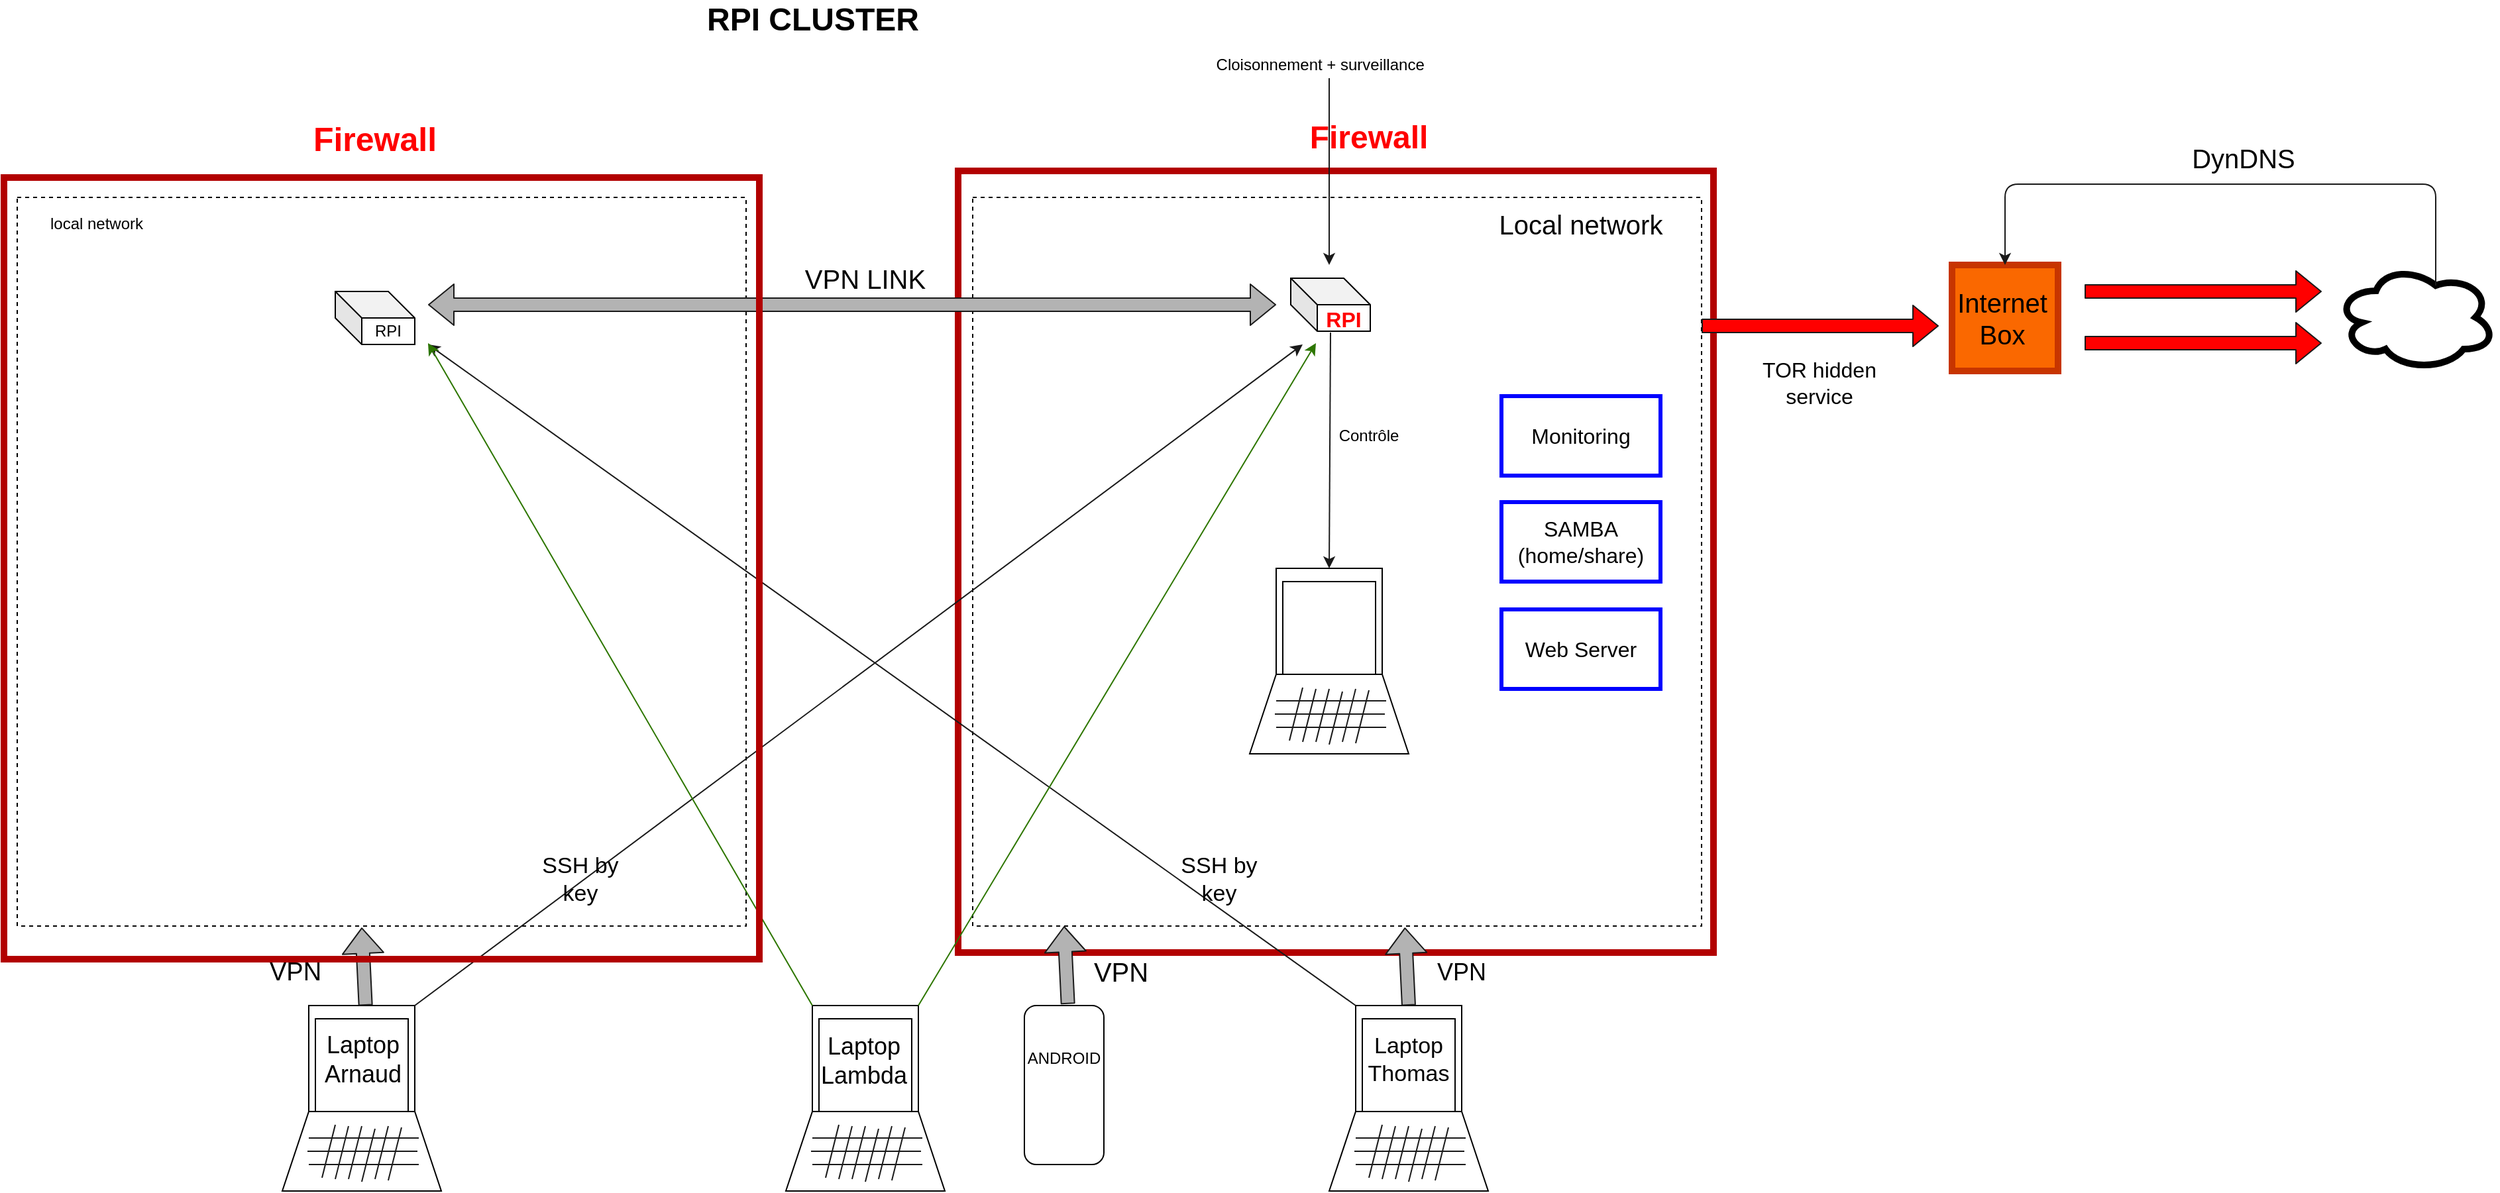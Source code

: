 <mxfile version="14.6.6" type="github">
  <diagram id="R2lEEEUBdFMjLlhIrx00" name="Page-1">
    <mxGraphModel dx="2646" dy="1894" grid="1" gridSize="10" guides="1" tooltips="1" connect="1" arrows="1" fold="1" page="0" pageScale="1" pageWidth="850" pageHeight="1100" math="0" shadow="0" extFonts="Permanent Marker^https://fonts.googleapis.com/css?family=Permanent+Marker">
      <root>
        <mxCell id="0" />
        <mxCell id="1" parent="0" />
        <mxCell id="zEZFEKx2c9UliyfxBBdU-86" value="" style="rounded=0;whiteSpace=wrap;html=1;strokeColor=#B20000;fontColor=#ffffff;fillColor=none;strokeWidth=5;" parent="1" vertex="1">
          <mxGeometry x="550" y="30" width="570" height="590" as="geometry" />
        </mxCell>
        <mxCell id="grZ1fo2WF4K5mLDcHJ-8-249" value="" style="whiteSpace=wrap;html=1;aspect=fixed;dashed=1;shadow=0;fillColor=none;movable=1;" parent="1" vertex="1">
          <mxGeometry x="561" y="50" width="550" height="550" as="geometry" />
        </mxCell>
        <mxCell id="grZ1fo2WF4K5mLDcHJ-8-5" value="&lt;div&gt;RPI CLUSTER&lt;/div&gt;&lt;div&gt;&lt;br&gt;&lt;/div&gt;" style="text;strokeColor=none;fillColor=none;html=1;fontSize=24;fontStyle=1;verticalAlign=middle;align=center;" parent="1" vertex="1">
          <mxGeometry x="390" y="-90" width="100" height="40" as="geometry" />
        </mxCell>
        <mxCell id="grZ1fo2WF4K5mLDcHJ-8-244" value="" style="group" parent="1" vertex="1" connectable="0">
          <mxGeometry x="80" y="121" width="60" height="40" as="geometry" />
        </mxCell>
        <mxCell id="grZ1fo2WF4K5mLDcHJ-8-6" value="" style="shape=cube;whiteSpace=wrap;html=1;boundedLbl=1;backgroundOutline=1;darkOpacity=0.05;darkOpacity2=0.1;" parent="grZ1fo2WF4K5mLDcHJ-8-244" vertex="1">
          <mxGeometry width="60" height="40" as="geometry" />
        </mxCell>
        <mxCell id="grZ1fo2WF4K5mLDcHJ-8-240" value="&lt;div&gt;RPI&lt;/div&gt;" style="text;html=1;strokeColor=none;fillColor=none;align=center;verticalAlign=middle;whiteSpace=wrap;rounded=0;" parent="grZ1fo2WF4K5mLDcHJ-8-244" vertex="1">
          <mxGeometry x="20" y="20" width="40" height="20" as="geometry" />
        </mxCell>
        <mxCell id="grZ1fo2WF4K5mLDcHJ-8-245" value="" style="group" parent="1" vertex="1" connectable="0">
          <mxGeometry x="801" y="111" width="70" height="60.5" as="geometry" />
        </mxCell>
        <mxCell id="grZ1fo2WF4K5mLDcHJ-8-7" value="" style="shape=cube;whiteSpace=wrap;html=1;boundedLbl=1;backgroundOutline=1;darkOpacity=0.05;darkOpacity2=0.1;" parent="grZ1fo2WF4K5mLDcHJ-8-245" vertex="1">
          <mxGeometry width="60" height="40" as="geometry" />
        </mxCell>
        <mxCell id="grZ1fo2WF4K5mLDcHJ-8-242" value="&lt;div style=&quot;font-size: 16px&quot;&gt;&lt;font color=&quot;#FF0000&quot;&gt;&lt;b&gt;&lt;font style=&quot;font-size: 16px&quot;&gt;RPI&lt;/font&gt;&lt;/b&gt;&lt;/font&gt;&lt;/div&gt;" style="text;html=1;strokeColor=none;fillColor=none;align=center;verticalAlign=middle;whiteSpace=wrap;rounded=0;" parent="grZ1fo2WF4K5mLDcHJ-8-245" vertex="1">
          <mxGeometry x="20" y="21" width="40" height="20" as="geometry" />
        </mxCell>
        <mxCell id="grZ1fo2WF4K5mLDcHJ-8-252" value="" style="whiteSpace=wrap;html=1;aspect=fixed;dashed=1;shadow=0;fillColor=none;" parent="1" vertex="1">
          <mxGeometry x="-160" y="50" width="550" height="550" as="geometry" />
        </mxCell>
        <mxCell id="zEZFEKx2c9UliyfxBBdU-2" value="" style="shape=flexArrow;endArrow=classic;startArrow=classic;html=1;strokeColor=#1A1A1A;fillColor=#B3B3B3;" parent="1" edge="1">
          <mxGeometry width="50" height="50" relative="1" as="geometry">
            <mxPoint x="150" y="131" as="sourcePoint" />
            <mxPoint x="790" y="131" as="targetPoint" />
          </mxGeometry>
        </mxCell>
        <mxCell id="zEZFEKx2c9UliyfxBBdU-3" value="&lt;font style=&quot;font-size: 20px&quot;&gt;VPN LINK&lt;br&gt;&lt;/font&gt;" style="text;html=1;strokeColor=none;fillColor=none;align=center;verticalAlign=middle;whiteSpace=wrap;rounded=0;" parent="1" vertex="1">
          <mxGeometry x="420" y="101" width="120" height="20" as="geometry" />
        </mxCell>
        <mxCell id="zEZFEKx2c9UliyfxBBdU-4" style="edgeStyle=orthogonalEdgeStyle;rounded=0;orthogonalLoop=1;jettySize=auto;html=1;exitX=0.5;exitY=1;exitDx=0;exitDy=0;strokeColor=#1A1A1A;fillColor=#B3B3B3;" parent="1" source="grZ1fo2WF4K5mLDcHJ-8-252" target="grZ1fo2WF4K5mLDcHJ-8-252" edge="1">
          <mxGeometry relative="1" as="geometry" />
        </mxCell>
        <mxCell id="zEZFEKx2c9UliyfxBBdU-19" value="" style="group" parent="1" vertex="1" connectable="0">
          <mxGeometry x="40" y="660" width="120" height="140" as="geometry" />
        </mxCell>
        <mxCell id="zEZFEKx2c9UliyfxBBdU-6" value="" style="whiteSpace=wrap;html=1;aspect=fixed;" parent="zEZFEKx2c9UliyfxBBdU-19" vertex="1">
          <mxGeometry x="20" width="80" height="80" as="geometry" />
        </mxCell>
        <mxCell id="zEZFEKx2c9UliyfxBBdU-7" value="" style="shape=trapezoid;perimeter=trapezoidPerimeter;whiteSpace=wrap;html=1;fixedSize=1;" parent="zEZFEKx2c9UliyfxBBdU-19" vertex="1">
          <mxGeometry y="80" width="120" height="60" as="geometry" />
        </mxCell>
        <mxCell id="zEZFEKx2c9UliyfxBBdU-8" value="" style="whiteSpace=wrap;html=1;aspect=fixed;" parent="zEZFEKx2c9UliyfxBBdU-19" vertex="1">
          <mxGeometry x="25" y="10" width="70" height="70" as="geometry" />
        </mxCell>
        <mxCell id="zEZFEKx2c9UliyfxBBdU-10" value="" style="endArrow=none;html=1;strokeColor=#1A1A1A;fillColor=#B3B3B3;" parent="zEZFEKx2c9UliyfxBBdU-19" edge="1">
          <mxGeometry width="50" height="50" relative="1" as="geometry">
            <mxPoint x="20" y="100" as="sourcePoint" />
            <mxPoint x="103" y="100" as="targetPoint" />
          </mxGeometry>
        </mxCell>
        <mxCell id="zEZFEKx2c9UliyfxBBdU-11" value="" style="endArrow=none;html=1;strokeColor=#1A1A1A;fillColor=#B3B3B3;" parent="zEZFEKx2c9UliyfxBBdU-19" edge="1">
          <mxGeometry width="50" height="50" relative="1" as="geometry">
            <mxPoint x="19" y="110" as="sourcePoint" />
            <mxPoint x="102" y="110" as="targetPoint" />
          </mxGeometry>
        </mxCell>
        <mxCell id="zEZFEKx2c9UliyfxBBdU-12" value="" style="endArrow=none;html=1;strokeColor=#1A1A1A;fillColor=#B3B3B3;" parent="zEZFEKx2c9UliyfxBBdU-19" edge="1">
          <mxGeometry width="50" height="50" relative="1" as="geometry">
            <mxPoint x="20" y="120" as="sourcePoint" />
            <mxPoint x="103" y="120" as="targetPoint" />
          </mxGeometry>
        </mxCell>
        <mxCell id="zEZFEKx2c9UliyfxBBdU-13" value="" style="endArrow=none;html=1;strokeColor=#1A1A1A;fillColor=#B3B3B3;" parent="zEZFEKx2c9UliyfxBBdU-19" edge="1">
          <mxGeometry width="50" height="50" relative="1" as="geometry">
            <mxPoint x="30" y="130" as="sourcePoint" />
            <mxPoint x="40" y="90" as="targetPoint" />
          </mxGeometry>
        </mxCell>
        <mxCell id="zEZFEKx2c9UliyfxBBdU-14" value="" style="endArrow=none;html=1;strokeColor=#1A1A1A;fillColor=#B3B3B3;" parent="zEZFEKx2c9UliyfxBBdU-19" edge="1">
          <mxGeometry width="50" height="50" relative="1" as="geometry">
            <mxPoint x="40" y="131" as="sourcePoint" />
            <mxPoint x="50" y="91" as="targetPoint" />
          </mxGeometry>
        </mxCell>
        <mxCell id="zEZFEKx2c9UliyfxBBdU-15" value="" style="endArrow=none;html=1;strokeColor=#1A1A1A;fillColor=#B3B3B3;" parent="zEZFEKx2c9UliyfxBBdU-19" edge="1">
          <mxGeometry width="50" height="50" relative="1" as="geometry">
            <mxPoint x="50" y="131" as="sourcePoint" />
            <mxPoint x="60" y="91" as="targetPoint" />
          </mxGeometry>
        </mxCell>
        <mxCell id="zEZFEKx2c9UliyfxBBdU-16" value="" style="endArrow=none;html=1;strokeColor=#1A1A1A;fillColor=#B3B3B3;" parent="zEZFEKx2c9UliyfxBBdU-19" edge="1">
          <mxGeometry width="50" height="50" relative="1" as="geometry">
            <mxPoint x="60" y="133" as="sourcePoint" />
            <mxPoint x="70" y="93" as="targetPoint" />
          </mxGeometry>
        </mxCell>
        <mxCell id="zEZFEKx2c9UliyfxBBdU-17" value="" style="endArrow=none;html=1;strokeColor=#1A1A1A;fillColor=#B3B3B3;" parent="zEZFEKx2c9UliyfxBBdU-19" edge="1">
          <mxGeometry width="50" height="50" relative="1" as="geometry">
            <mxPoint x="70" y="131" as="sourcePoint" />
            <mxPoint x="80" y="91" as="targetPoint" />
          </mxGeometry>
        </mxCell>
        <mxCell id="zEZFEKx2c9UliyfxBBdU-18" value="" style="endArrow=none;html=1;strokeColor=#1A1A1A;fillColor=#B3B3B3;" parent="zEZFEKx2c9UliyfxBBdU-19" edge="1">
          <mxGeometry width="50" height="50" relative="1" as="geometry">
            <mxPoint x="80" y="132" as="sourcePoint" />
            <mxPoint x="90" y="92" as="targetPoint" />
          </mxGeometry>
        </mxCell>
        <mxCell id="zEZFEKx2c9UliyfxBBdU-33" value="&lt;font style=&quot;font-size: 18px&quot;&gt;Laptop&lt;/font&gt;&lt;font style=&quot;font-size: 18px&quot;&gt;&lt;br&gt;Arnaud&lt;/font&gt;" style="text;html=1;strokeColor=none;fillColor=none;align=center;verticalAlign=middle;whiteSpace=wrap;rounded=0;" parent="zEZFEKx2c9UliyfxBBdU-19" vertex="1">
          <mxGeometry x="46" y="31" width="30" height="20" as="geometry" />
        </mxCell>
        <mxCell id="zEZFEKx2c9UliyfxBBdU-20" value="" style="group" parent="1" vertex="1" connectable="0">
          <mxGeometry x="830" y="660" width="120" height="140" as="geometry" />
        </mxCell>
        <mxCell id="zEZFEKx2c9UliyfxBBdU-21" value="" style="whiteSpace=wrap;html=1;aspect=fixed;" parent="zEZFEKx2c9UliyfxBBdU-20" vertex="1">
          <mxGeometry x="20" width="80" height="80" as="geometry" />
        </mxCell>
        <mxCell id="zEZFEKx2c9UliyfxBBdU-22" value="" style="shape=trapezoid;perimeter=trapezoidPerimeter;whiteSpace=wrap;html=1;fixedSize=1;" parent="zEZFEKx2c9UliyfxBBdU-20" vertex="1">
          <mxGeometry y="80" width="120" height="60" as="geometry" />
        </mxCell>
        <mxCell id="zEZFEKx2c9UliyfxBBdU-23" value="" style="whiteSpace=wrap;html=1;aspect=fixed;" parent="zEZFEKx2c9UliyfxBBdU-20" vertex="1">
          <mxGeometry x="25" y="10" width="70" height="70" as="geometry" />
        </mxCell>
        <mxCell id="zEZFEKx2c9UliyfxBBdU-24" value="" style="endArrow=none;html=1;strokeColor=#1A1A1A;fillColor=#B3B3B3;" parent="zEZFEKx2c9UliyfxBBdU-20" edge="1">
          <mxGeometry width="50" height="50" relative="1" as="geometry">
            <mxPoint x="20" y="100" as="sourcePoint" />
            <mxPoint x="103" y="100" as="targetPoint" />
          </mxGeometry>
        </mxCell>
        <mxCell id="zEZFEKx2c9UliyfxBBdU-25" value="" style="endArrow=none;html=1;strokeColor=#1A1A1A;fillColor=#B3B3B3;" parent="zEZFEKx2c9UliyfxBBdU-20" edge="1">
          <mxGeometry width="50" height="50" relative="1" as="geometry">
            <mxPoint x="19" y="110" as="sourcePoint" />
            <mxPoint x="102" y="110" as="targetPoint" />
          </mxGeometry>
        </mxCell>
        <mxCell id="zEZFEKx2c9UliyfxBBdU-26" value="" style="endArrow=none;html=1;strokeColor=#1A1A1A;fillColor=#B3B3B3;" parent="zEZFEKx2c9UliyfxBBdU-20" edge="1">
          <mxGeometry width="50" height="50" relative="1" as="geometry">
            <mxPoint x="20" y="120" as="sourcePoint" />
            <mxPoint x="103" y="120" as="targetPoint" />
          </mxGeometry>
        </mxCell>
        <mxCell id="zEZFEKx2c9UliyfxBBdU-27" value="" style="endArrow=none;html=1;strokeColor=#1A1A1A;fillColor=#B3B3B3;" parent="zEZFEKx2c9UliyfxBBdU-20" edge="1">
          <mxGeometry width="50" height="50" relative="1" as="geometry">
            <mxPoint x="30" y="130" as="sourcePoint" />
            <mxPoint x="40" y="90" as="targetPoint" />
          </mxGeometry>
        </mxCell>
        <mxCell id="zEZFEKx2c9UliyfxBBdU-28" value="" style="endArrow=none;html=1;strokeColor=#1A1A1A;fillColor=#B3B3B3;" parent="zEZFEKx2c9UliyfxBBdU-20" edge="1">
          <mxGeometry width="50" height="50" relative="1" as="geometry">
            <mxPoint x="40" y="131" as="sourcePoint" />
            <mxPoint x="50" y="91" as="targetPoint" />
          </mxGeometry>
        </mxCell>
        <mxCell id="zEZFEKx2c9UliyfxBBdU-29" value="" style="endArrow=none;html=1;strokeColor=#1A1A1A;fillColor=#B3B3B3;" parent="zEZFEKx2c9UliyfxBBdU-20" edge="1">
          <mxGeometry width="50" height="50" relative="1" as="geometry">
            <mxPoint x="50" y="131" as="sourcePoint" />
            <mxPoint x="60" y="91" as="targetPoint" />
          </mxGeometry>
        </mxCell>
        <mxCell id="zEZFEKx2c9UliyfxBBdU-30" value="" style="endArrow=none;html=1;strokeColor=#1A1A1A;fillColor=#B3B3B3;" parent="zEZFEKx2c9UliyfxBBdU-20" edge="1">
          <mxGeometry width="50" height="50" relative="1" as="geometry">
            <mxPoint x="60" y="133" as="sourcePoint" />
            <mxPoint x="70" y="93" as="targetPoint" />
          </mxGeometry>
        </mxCell>
        <mxCell id="zEZFEKx2c9UliyfxBBdU-31" value="" style="endArrow=none;html=1;strokeColor=#1A1A1A;fillColor=#B3B3B3;" parent="zEZFEKx2c9UliyfxBBdU-20" edge="1">
          <mxGeometry width="50" height="50" relative="1" as="geometry">
            <mxPoint x="70" y="131" as="sourcePoint" />
            <mxPoint x="80" y="91" as="targetPoint" />
          </mxGeometry>
        </mxCell>
        <mxCell id="zEZFEKx2c9UliyfxBBdU-32" value="" style="endArrow=none;html=1;strokeColor=#1A1A1A;fillColor=#B3B3B3;" parent="zEZFEKx2c9UliyfxBBdU-20" edge="1">
          <mxGeometry width="50" height="50" relative="1" as="geometry">
            <mxPoint x="80" y="132" as="sourcePoint" />
            <mxPoint x="90" y="92" as="targetPoint" />
          </mxGeometry>
        </mxCell>
        <mxCell id="zEZFEKx2c9UliyfxBBdU-34" value="&lt;font style=&quot;font-size: 17px&quot;&gt;Laptop&lt;br&gt;Thomas&lt;/font&gt;" style="text;html=1;strokeColor=none;fillColor=none;align=center;verticalAlign=middle;whiteSpace=wrap;rounded=0;" parent="zEZFEKx2c9UliyfxBBdU-20" vertex="1">
          <mxGeometry x="40" y="30" width="40" height="22.5" as="geometry" />
        </mxCell>
        <mxCell id="zEZFEKx2c9UliyfxBBdU-50" value="" style="group" parent="1" vertex="1" connectable="0">
          <mxGeometry x="420" y="660" width="120" height="140" as="geometry" />
        </mxCell>
        <mxCell id="zEZFEKx2c9UliyfxBBdU-51" value="" style="whiteSpace=wrap;html=1;aspect=fixed;" parent="zEZFEKx2c9UliyfxBBdU-50" vertex="1">
          <mxGeometry x="20" width="80" height="80" as="geometry" />
        </mxCell>
        <mxCell id="zEZFEKx2c9UliyfxBBdU-52" value="" style="shape=trapezoid;perimeter=trapezoidPerimeter;whiteSpace=wrap;html=1;fixedSize=1;" parent="zEZFEKx2c9UliyfxBBdU-50" vertex="1">
          <mxGeometry y="80" width="120" height="60" as="geometry" />
        </mxCell>
        <mxCell id="zEZFEKx2c9UliyfxBBdU-53" value="" style="whiteSpace=wrap;html=1;aspect=fixed;" parent="zEZFEKx2c9UliyfxBBdU-50" vertex="1">
          <mxGeometry x="25" y="10" width="70" height="70" as="geometry" />
        </mxCell>
        <mxCell id="zEZFEKx2c9UliyfxBBdU-54" value="" style="endArrow=none;html=1;strokeColor=#1A1A1A;fillColor=#B3B3B3;" parent="zEZFEKx2c9UliyfxBBdU-50" edge="1">
          <mxGeometry width="50" height="50" relative="1" as="geometry">
            <mxPoint x="20" y="100" as="sourcePoint" />
            <mxPoint x="103" y="100" as="targetPoint" />
          </mxGeometry>
        </mxCell>
        <mxCell id="zEZFEKx2c9UliyfxBBdU-55" value="" style="endArrow=none;html=1;strokeColor=#1A1A1A;fillColor=#B3B3B3;" parent="zEZFEKx2c9UliyfxBBdU-50" edge="1">
          <mxGeometry width="50" height="50" relative="1" as="geometry">
            <mxPoint x="19" y="110" as="sourcePoint" />
            <mxPoint x="102" y="110" as="targetPoint" />
          </mxGeometry>
        </mxCell>
        <mxCell id="zEZFEKx2c9UliyfxBBdU-56" value="" style="endArrow=none;html=1;strokeColor=#1A1A1A;fillColor=#B3B3B3;" parent="zEZFEKx2c9UliyfxBBdU-50" edge="1">
          <mxGeometry width="50" height="50" relative="1" as="geometry">
            <mxPoint x="20" y="120" as="sourcePoint" />
            <mxPoint x="103" y="120" as="targetPoint" />
          </mxGeometry>
        </mxCell>
        <mxCell id="zEZFEKx2c9UliyfxBBdU-57" value="" style="endArrow=none;html=1;strokeColor=#1A1A1A;fillColor=#B3B3B3;" parent="zEZFEKx2c9UliyfxBBdU-50" edge="1">
          <mxGeometry width="50" height="50" relative="1" as="geometry">
            <mxPoint x="30" y="130" as="sourcePoint" />
            <mxPoint x="40" y="90" as="targetPoint" />
          </mxGeometry>
        </mxCell>
        <mxCell id="zEZFEKx2c9UliyfxBBdU-58" value="" style="endArrow=none;html=1;strokeColor=#1A1A1A;fillColor=#B3B3B3;" parent="zEZFEKx2c9UliyfxBBdU-50" edge="1">
          <mxGeometry width="50" height="50" relative="1" as="geometry">
            <mxPoint x="40" y="131" as="sourcePoint" />
            <mxPoint x="50" y="91" as="targetPoint" />
          </mxGeometry>
        </mxCell>
        <mxCell id="zEZFEKx2c9UliyfxBBdU-59" value="" style="endArrow=none;html=1;strokeColor=#1A1A1A;fillColor=#B3B3B3;" parent="zEZFEKx2c9UliyfxBBdU-50" edge="1">
          <mxGeometry width="50" height="50" relative="1" as="geometry">
            <mxPoint x="50" y="131" as="sourcePoint" />
            <mxPoint x="60" y="91" as="targetPoint" />
          </mxGeometry>
        </mxCell>
        <mxCell id="zEZFEKx2c9UliyfxBBdU-60" value="" style="endArrow=none;html=1;strokeColor=#1A1A1A;fillColor=#B3B3B3;" parent="zEZFEKx2c9UliyfxBBdU-50" edge="1">
          <mxGeometry width="50" height="50" relative="1" as="geometry">
            <mxPoint x="60" y="133" as="sourcePoint" />
            <mxPoint x="70" y="93" as="targetPoint" />
          </mxGeometry>
        </mxCell>
        <mxCell id="zEZFEKx2c9UliyfxBBdU-61" value="" style="endArrow=none;html=1;strokeColor=#1A1A1A;fillColor=#B3B3B3;" parent="zEZFEKx2c9UliyfxBBdU-50" edge="1">
          <mxGeometry width="50" height="50" relative="1" as="geometry">
            <mxPoint x="70" y="131" as="sourcePoint" />
            <mxPoint x="80" y="91" as="targetPoint" />
          </mxGeometry>
        </mxCell>
        <mxCell id="zEZFEKx2c9UliyfxBBdU-62" value="" style="endArrow=none;html=1;strokeColor=#1A1A1A;fillColor=#B3B3B3;" parent="zEZFEKx2c9UliyfxBBdU-50" edge="1">
          <mxGeometry width="50" height="50" relative="1" as="geometry">
            <mxPoint x="80" y="132" as="sourcePoint" />
            <mxPoint x="90" y="92" as="targetPoint" />
          </mxGeometry>
        </mxCell>
        <mxCell id="zEZFEKx2c9UliyfxBBdU-63" value="&lt;font style=&quot;font-size: 18px&quot;&gt;Laptop&lt;br&gt;Lambda&lt;/font&gt;" style="text;html=1;strokeColor=none;fillColor=none;align=center;verticalAlign=middle;whiteSpace=wrap;rounded=0;" parent="zEZFEKx2c9UliyfxBBdU-50" vertex="1">
          <mxGeometry x="39" y="29.5" width="40" height="25" as="geometry" />
        </mxCell>
        <mxCell id="zEZFEKx2c9UliyfxBBdU-64" value="&lt;p style=&quot;line-height: 220%&quot;&gt;local network&lt;/p&gt;" style="text;html=1;strokeColor=none;fillColor=none;align=center;verticalAlign=middle;whiteSpace=wrap;rounded=0;" parent="1" vertex="1">
          <mxGeometry x="-150" y="60" width="100" height="20" as="geometry" />
        </mxCell>
        <mxCell id="zEZFEKx2c9UliyfxBBdU-65" value="&lt;font style=&quot;font-size: 20px&quot;&gt;Local network&lt;br&gt;&lt;/font&gt;" style="text;html=1;strokeColor=none;fillColor=none;align=center;verticalAlign=middle;whiteSpace=wrap;rounded=0;" parent="1" vertex="1">
          <mxGeometry x="940" y="60" width="160" height="20" as="geometry" />
        </mxCell>
        <mxCell id="zEZFEKx2c9UliyfxBBdU-66" value="" style="shape=flexArrow;endArrow=classic;html=1;strokeColor=#1A1A1A;fillColor=#B3B3B3;entryX=0.593;entryY=1.002;entryDx=0;entryDy=0;entryPerimeter=0;exitX=0.5;exitY=0;exitDx=0;exitDy=0;" parent="1" source="zEZFEKx2c9UliyfxBBdU-21" target="grZ1fo2WF4K5mLDcHJ-8-249" edge="1">
          <mxGeometry width="50" height="50" relative="1" as="geometry">
            <mxPoint x="887" y="650" as="sourcePoint" />
            <mxPoint x="940" y="590" as="targetPoint" />
          </mxGeometry>
        </mxCell>
        <mxCell id="zEZFEKx2c9UliyfxBBdU-67" value="" style="shape=flexArrow;endArrow=classic;html=1;strokeColor=#1A1A1A;fillColor=#B3B3B3;entryX=0.593;entryY=1.002;entryDx=0;entryDy=0;entryPerimeter=0;exitX=0.5;exitY=0;exitDx=0;exitDy=0;" parent="1" edge="1">
          <mxGeometry width="50" height="50" relative="1" as="geometry">
            <mxPoint x="102.85" y="660" as="sourcePoint" />
            <mxPoint x="100.0" y="601.1" as="targetPoint" />
          </mxGeometry>
        </mxCell>
        <mxCell id="zEZFEKx2c9UliyfxBBdU-68" value="&lt;font style=&quot;font-size: 19px&quot;&gt;VPN&lt;/font&gt;" style="text;html=1;strokeColor=none;fillColor=none;align=center;verticalAlign=middle;whiteSpace=wrap;rounded=0;" parent="1" vertex="1">
          <mxGeometry x="30" y="620" width="40" height="30" as="geometry" />
        </mxCell>
        <mxCell id="zEZFEKx2c9UliyfxBBdU-69" value="&lt;font style=&quot;font-size: 18px&quot;&gt;VPN&lt;/font&gt;" style="text;html=1;strokeColor=none;fillColor=none;align=center;verticalAlign=middle;whiteSpace=wrap;rounded=0;" parent="1" vertex="1">
          <mxGeometry x="910" y="620" width="40" height="30" as="geometry" />
        </mxCell>
        <mxCell id="zEZFEKx2c9UliyfxBBdU-70" value="" style="endArrow=classic;html=1;strokeColor=#1A1A1A;fillColor=#B3B3B3;exitX=1;exitY=0;exitDx=0;exitDy=0;" parent="1" source="zEZFEKx2c9UliyfxBBdU-6" edge="1">
          <mxGeometry width="50" height="50" relative="1" as="geometry">
            <mxPoint x="460" y="411" as="sourcePoint" />
            <mxPoint x="810" y="161" as="targetPoint" />
          </mxGeometry>
        </mxCell>
        <mxCell id="zEZFEKx2c9UliyfxBBdU-73" value="" style="endArrow=classic;html=1;strokeColor=#1A1A1A;fillColor=#B3B3B3;exitX=0;exitY=0;exitDx=0;exitDy=0;" parent="1" source="zEZFEKx2c9UliyfxBBdU-21" edge="1">
          <mxGeometry width="50" height="50" relative="1" as="geometry">
            <mxPoint x="840" y="660" as="sourcePoint" />
            <mxPoint x="150.0" y="161" as="targetPoint" />
          </mxGeometry>
        </mxCell>
        <mxCell id="zEZFEKx2c9UliyfxBBdU-74" value="&lt;font style=&quot;font-size: 17px&quot;&gt;SSH by key&lt;/font&gt;" style="text;html=1;strokeColor=none;fillColor=none;align=center;verticalAlign=middle;whiteSpace=wrap;rounded=0;" parent="1" vertex="1">
          <mxGeometry x="230" y="540" width="70" height="50" as="geometry" />
        </mxCell>
        <mxCell id="zEZFEKx2c9UliyfxBBdU-75" value="&lt;font style=&quot;font-size: 17px&quot;&gt;SSH by key&lt;/font&gt;" style="text;html=1;strokeColor=none;fillColor=none;align=center;verticalAlign=middle;whiteSpace=wrap;rounded=0;" parent="1" vertex="1">
          <mxGeometry x="707" y="540" width="80" height="50" as="geometry" />
        </mxCell>
        <mxCell id="zEZFEKx2c9UliyfxBBdU-76" value="" style="endArrow=classic;html=1;strokeColor=#2D7600;fillColor=#60a917;exitX=1;exitY=0;exitDx=0;exitDy=0;" parent="1" source="zEZFEKx2c9UliyfxBBdU-51" edge="1">
          <mxGeometry width="50" height="50" relative="1" as="geometry">
            <mxPoint x="150" y="670" as="sourcePoint" />
            <mxPoint x="820" y="160" as="targetPoint" />
          </mxGeometry>
        </mxCell>
        <mxCell id="zEZFEKx2c9UliyfxBBdU-77" value="" style="endArrow=classic;html=1;strokeColor=#2D7600;fillColor=#60a917;exitX=0;exitY=0;exitDx=0;exitDy=0;" parent="1" source="zEZFEKx2c9UliyfxBBdU-51" edge="1">
          <mxGeometry width="50" height="50" relative="1" as="geometry">
            <mxPoint x="-140.0" y="650" as="sourcePoint" />
            <mxPoint x="150.0" y="160" as="targetPoint" />
          </mxGeometry>
        </mxCell>
        <mxCell id="zEZFEKx2c9UliyfxBBdU-87" value="t" style="rounded=0;whiteSpace=wrap;html=1;strokeColor=#B20000;fontColor=#ffffff;fillColor=none;strokeWidth=5;" parent="1" vertex="1">
          <mxGeometry x="-170" y="35" width="570" height="590" as="geometry" />
        </mxCell>
        <mxCell id="zEZFEKx2c9UliyfxBBdU-88" value="&lt;b&gt;&lt;font style=&quot;font-size: 25px&quot; color=&quot;#ff0000&quot;&gt;Firewall&lt;/font&gt;&lt;/b&gt;" style="text;html=1;strokeColor=none;fillColor=none;align=center;verticalAlign=middle;whiteSpace=wrap;rounded=0;" parent="1" vertex="1">
          <mxGeometry x="70" y="-10" width="80" height="30" as="geometry" />
        </mxCell>
        <mxCell id="zEZFEKx2c9UliyfxBBdU-90" value="&lt;font style=&quot;font-size: 24px&quot;&gt;&lt;b&gt;&lt;font style=&quot;font-size: 24px&quot;&gt;&lt;font style=&quot;font-size: 24px&quot; color=&quot;#ff0000&quot;&gt;Firewall&lt;/font&gt;&lt;/font&gt;&lt;/b&gt;&lt;/font&gt;" style="text;html=1;strokeColor=none;fillColor=none;align=center;verticalAlign=middle;whiteSpace=wrap;rounded=0;" parent="1" vertex="1">
          <mxGeometry x="820" y="-10" width="80" height="30" as="geometry" />
        </mxCell>
        <mxCell id="zEZFEKx2c9UliyfxBBdU-91" value="" style="whiteSpace=wrap;html=1;aspect=fixed;strokeWidth=5;fillColor=#fa6800;strokeColor=#C73500;fontColor=#ffffff;" parent="1" vertex="1">
          <mxGeometry x="1300" y="101" width="80" height="80" as="geometry" />
        </mxCell>
        <mxCell id="zEZFEKx2c9UliyfxBBdU-93" value="&lt;font style=&quot;font-size: 20px&quot;&gt;Internet&lt;br&gt;Box&lt;/font&gt;" style="text;html=1;strokeColor=none;fillColor=none;align=center;verticalAlign=middle;whiteSpace=wrap;rounded=0;" parent="1" vertex="1">
          <mxGeometry x="1313" y="121" width="50" height="39" as="geometry" />
        </mxCell>
        <mxCell id="zEZFEKx2c9UliyfxBBdU-94" value="" style="ellipse;shape=cloud;whiteSpace=wrap;html=1;strokeWidth=5;fillColor=none;gradientColor=none;" parent="1" vertex="1">
          <mxGeometry x="1590" y="100.5" width="120" height="80" as="geometry" />
        </mxCell>
        <mxCell id="zEZFEKx2c9UliyfxBBdU-95" value="" style="shape=flexArrow;endArrow=classic;html=1;strokeColor=#1A1A1A;fillColor=#FF0000;" parent="1" edge="1">
          <mxGeometry width="50" height="50" relative="1" as="geometry">
            <mxPoint x="1400" y="121" as="sourcePoint" />
            <mxPoint x="1579.0" y="121" as="targetPoint" />
          </mxGeometry>
        </mxCell>
        <mxCell id="zEZFEKx2c9UliyfxBBdU-96" value="" style="shape=flexArrow;endArrow=classic;html=1;strokeColor=#1A1A1A;fillColor=#FF0000;" parent="1" edge="1">
          <mxGeometry width="50" height="50" relative="1" as="geometry">
            <mxPoint x="1400.0" y="160" as="sourcePoint" />
            <mxPoint x="1579.0" y="160" as="targetPoint" />
          </mxGeometry>
        </mxCell>
        <mxCell id="zEZFEKx2c9UliyfxBBdU-97" value="" style="endArrow=classic;html=1;strokeColor=#1A1A1A;fillColor=#FF0000;exitX=0.625;exitY=0.2;exitDx=0;exitDy=0;exitPerimeter=0;entryX=0.5;entryY=0;entryDx=0;entryDy=0;" parent="1" source="zEZFEKx2c9UliyfxBBdU-94" target="zEZFEKx2c9UliyfxBBdU-91" edge="1">
          <mxGeometry width="50" height="50" relative="1" as="geometry">
            <mxPoint x="1220" y="320" as="sourcePoint" />
            <mxPoint x="1270" y="270" as="targetPoint" />
            <Array as="points">
              <mxPoint x="1665" y="40" />
              <mxPoint x="1340" y="40" />
            </Array>
          </mxGeometry>
        </mxCell>
        <mxCell id="zEZFEKx2c9UliyfxBBdU-98" value="&lt;font style=&quot;font-size: 20px&quot;&gt;DynDNS&lt;/font&gt;" style="text;html=1;strokeColor=none;fillColor=none;align=center;verticalAlign=middle;whiteSpace=wrap;rounded=0;" parent="1" vertex="1">
          <mxGeometry x="1450" y="10" width="140" height="20" as="geometry" />
        </mxCell>
        <mxCell id="zEZFEKx2c9UliyfxBBdU-99" value="" style="rounded=0;whiteSpace=wrap;html=1;strokeWidth=3;fillColor=none;gradientColor=none;strokeColor=#0000FF;" parent="1" vertex="1">
          <mxGeometry x="960" y="200" width="120" height="60" as="geometry" />
        </mxCell>
        <mxCell id="zEZFEKx2c9UliyfxBBdU-100" value="" style="rounded=0;whiteSpace=wrap;html=1;strokeWidth=3;fillColor=none;gradientColor=none;strokeColor=#0000FF;" parent="1" vertex="1">
          <mxGeometry x="960" y="280" width="120" height="60" as="geometry" />
        </mxCell>
        <mxCell id="zEZFEKx2c9UliyfxBBdU-101" value="&lt;font style=&quot;font-size: 16px&quot;&gt;Monitoring&lt;/font&gt;" style="text;html=1;strokeColor=none;fillColor=none;align=center;verticalAlign=middle;whiteSpace=wrap;rounded=0;" parent="1" vertex="1">
          <mxGeometry x="970" y="210" width="100" height="40" as="geometry" />
        </mxCell>
        <mxCell id="zEZFEKx2c9UliyfxBBdU-102" value="&lt;font style=&quot;font-size: 16px&quot;&gt;TOR hidden service&lt;br&gt;&lt;/font&gt;" style="text;html=1;strokeColor=none;fillColor=none;align=center;verticalAlign=middle;whiteSpace=wrap;rounded=0;" parent="1" vertex="1">
          <mxGeometry x="1150" y="170" width="100" height="40" as="geometry" />
        </mxCell>
        <mxCell id="zEZFEKx2c9UliyfxBBdU-106" value="" style="endArrow=classic;html=1;strokeColor=#1A1A1A;fillColor=#FF0000;" parent="1" edge="1">
          <mxGeometry width="50" height="50" relative="1" as="geometry">
            <mxPoint x="830" y="-40" as="sourcePoint" />
            <mxPoint x="830" y="101" as="targetPoint" />
          </mxGeometry>
        </mxCell>
        <mxCell id="zEZFEKx2c9UliyfxBBdU-107" value="Cloisonnement + surveillance&amp;nbsp;" style="text;html=1;strokeColor=none;fillColor=none;align=center;verticalAlign=middle;whiteSpace=wrap;rounded=0;" parent="1" vertex="1">
          <mxGeometry x="700" y="-60" width="250" height="20" as="geometry" />
        </mxCell>
        <mxCell id="zEZFEKx2c9UliyfxBBdU-108" value="" style="group" parent="1" vertex="1" connectable="0">
          <mxGeometry x="770" y="330" width="120" height="140" as="geometry" />
        </mxCell>
        <mxCell id="zEZFEKx2c9UliyfxBBdU-109" value="" style="whiteSpace=wrap;html=1;aspect=fixed;" parent="zEZFEKx2c9UliyfxBBdU-108" vertex="1">
          <mxGeometry x="20" width="80" height="80" as="geometry" />
        </mxCell>
        <mxCell id="zEZFEKx2c9UliyfxBBdU-110" value="" style="shape=trapezoid;perimeter=trapezoidPerimeter;whiteSpace=wrap;html=1;fixedSize=1;" parent="zEZFEKx2c9UliyfxBBdU-108" vertex="1">
          <mxGeometry y="80" width="120" height="60" as="geometry" />
        </mxCell>
        <mxCell id="zEZFEKx2c9UliyfxBBdU-111" value="" style="whiteSpace=wrap;html=1;aspect=fixed;" parent="zEZFEKx2c9UliyfxBBdU-108" vertex="1">
          <mxGeometry x="25" y="10" width="70" height="70" as="geometry" />
        </mxCell>
        <mxCell id="zEZFEKx2c9UliyfxBBdU-112" value="" style="endArrow=none;html=1;strokeColor=#1A1A1A;fillColor=#B3B3B3;" parent="zEZFEKx2c9UliyfxBBdU-108" edge="1">
          <mxGeometry width="50" height="50" relative="1" as="geometry">
            <mxPoint x="20" y="100" as="sourcePoint" />
            <mxPoint x="103" y="100" as="targetPoint" />
          </mxGeometry>
        </mxCell>
        <mxCell id="zEZFEKx2c9UliyfxBBdU-113" value="" style="endArrow=none;html=1;strokeColor=#1A1A1A;fillColor=#B3B3B3;" parent="zEZFEKx2c9UliyfxBBdU-108" edge="1">
          <mxGeometry width="50" height="50" relative="1" as="geometry">
            <mxPoint x="19" y="110" as="sourcePoint" />
            <mxPoint x="102" y="110" as="targetPoint" />
          </mxGeometry>
        </mxCell>
        <mxCell id="zEZFEKx2c9UliyfxBBdU-114" value="" style="endArrow=none;html=1;strokeColor=#1A1A1A;fillColor=#B3B3B3;" parent="zEZFEKx2c9UliyfxBBdU-108" edge="1">
          <mxGeometry width="50" height="50" relative="1" as="geometry">
            <mxPoint x="20" y="120" as="sourcePoint" />
            <mxPoint x="103" y="120" as="targetPoint" />
          </mxGeometry>
        </mxCell>
        <mxCell id="zEZFEKx2c9UliyfxBBdU-115" value="" style="endArrow=none;html=1;strokeColor=#1A1A1A;fillColor=#B3B3B3;" parent="zEZFEKx2c9UliyfxBBdU-108" edge="1">
          <mxGeometry width="50" height="50" relative="1" as="geometry">
            <mxPoint x="30" y="130" as="sourcePoint" />
            <mxPoint x="40" y="90" as="targetPoint" />
          </mxGeometry>
        </mxCell>
        <mxCell id="zEZFEKx2c9UliyfxBBdU-116" value="" style="endArrow=none;html=1;strokeColor=#1A1A1A;fillColor=#B3B3B3;" parent="zEZFEKx2c9UliyfxBBdU-108" edge="1">
          <mxGeometry width="50" height="50" relative="1" as="geometry">
            <mxPoint x="40" y="131" as="sourcePoint" />
            <mxPoint x="50" y="91" as="targetPoint" />
          </mxGeometry>
        </mxCell>
        <mxCell id="zEZFEKx2c9UliyfxBBdU-117" value="" style="endArrow=none;html=1;strokeColor=#1A1A1A;fillColor=#B3B3B3;" parent="zEZFEKx2c9UliyfxBBdU-108" edge="1">
          <mxGeometry width="50" height="50" relative="1" as="geometry">
            <mxPoint x="50" y="131" as="sourcePoint" />
            <mxPoint x="60" y="91" as="targetPoint" />
          </mxGeometry>
        </mxCell>
        <mxCell id="zEZFEKx2c9UliyfxBBdU-118" value="" style="endArrow=none;html=1;strokeColor=#1A1A1A;fillColor=#B3B3B3;" parent="zEZFEKx2c9UliyfxBBdU-108" edge="1">
          <mxGeometry width="50" height="50" relative="1" as="geometry">
            <mxPoint x="60" y="133" as="sourcePoint" />
            <mxPoint x="70" y="93" as="targetPoint" />
          </mxGeometry>
        </mxCell>
        <mxCell id="zEZFEKx2c9UliyfxBBdU-119" value="" style="endArrow=none;html=1;strokeColor=#1A1A1A;fillColor=#B3B3B3;" parent="zEZFEKx2c9UliyfxBBdU-108" edge="1">
          <mxGeometry width="50" height="50" relative="1" as="geometry">
            <mxPoint x="70" y="131" as="sourcePoint" />
            <mxPoint x="80" y="91" as="targetPoint" />
          </mxGeometry>
        </mxCell>
        <mxCell id="zEZFEKx2c9UliyfxBBdU-120" value="" style="endArrow=none;html=1;strokeColor=#1A1A1A;fillColor=#B3B3B3;" parent="zEZFEKx2c9UliyfxBBdU-108" edge="1">
          <mxGeometry width="50" height="50" relative="1" as="geometry">
            <mxPoint x="80" y="132" as="sourcePoint" />
            <mxPoint x="90" y="92" as="targetPoint" />
          </mxGeometry>
        </mxCell>
        <mxCell id="zEZFEKx2c9UliyfxBBdU-123" value="" style="endArrow=classic;html=1;strokeColor=#1A1A1A;fillColor=#FF0000;exitX=0.25;exitY=1;exitDx=0;exitDy=0;" parent="zEZFEKx2c9UliyfxBBdU-108" source="grZ1fo2WF4K5mLDcHJ-8-242" edge="1">
          <mxGeometry width="50" height="50" relative="1" as="geometry">
            <mxPoint x="10" y="50" as="sourcePoint" />
            <mxPoint x="60" as="targetPoint" />
          </mxGeometry>
        </mxCell>
        <mxCell id="zEZFEKx2c9UliyfxBBdU-124" value="Contrôle" style="text;html=1;strokeColor=none;fillColor=none;align=center;verticalAlign=middle;whiteSpace=wrap;rounded=0;" parent="1" vertex="1">
          <mxGeometry x="840" y="220" width="40" height="20" as="geometry" />
        </mxCell>
        <mxCell id="AzISiXjHZNzhisUvAuu7-7" value="" style="shape=flexArrow;endArrow=classic;html=1;strokeColor=#1A1A1A;fillColor=#FF0000;" parent="1" edge="1">
          <mxGeometry width="50" height="50" relative="1" as="geometry">
            <mxPoint x="1111" y="147" as="sourcePoint" />
            <mxPoint x="1290.0" y="147" as="targetPoint" />
          </mxGeometry>
        </mxCell>
        <mxCell id="AzISiXjHZNzhisUvAuu7-8" value="&lt;font style=&quot;font-size: 16px&quot;&gt;SAMBA&lt;br&gt;(home/share)&lt;/font&gt;" style="text;html=1;strokeColor=none;fillColor=none;align=center;verticalAlign=middle;whiteSpace=wrap;rounded=0;" parent="1" vertex="1">
          <mxGeometry x="970" y="300" width="100" height="20" as="geometry" />
        </mxCell>
        <mxCell id="YOZUf8CSChgkDbVyqQm4-1" value="" style="rounded=1;whiteSpace=wrap;html=1;" parent="1" vertex="1">
          <mxGeometry x="600" y="660" width="60" height="120" as="geometry" />
        </mxCell>
        <mxCell id="YOZUf8CSChgkDbVyqQm4-2" value="ANDROID" style="text;html=1;strokeColor=none;fillColor=none;align=center;verticalAlign=middle;whiteSpace=wrap;rounded=0;" parent="1" vertex="1">
          <mxGeometry x="610" y="690" width="40" height="20" as="geometry" />
        </mxCell>
        <mxCell id="YOZUf8CSChgkDbVyqQm4-3" value="" style="shape=flexArrow;endArrow=classic;html=1;strokeColor=#1A1A1A;fillColor=#B3B3B3;entryX=0.593;entryY=1.002;entryDx=0;entryDy=0;entryPerimeter=0;exitX=0.5;exitY=0;exitDx=0;exitDy=0;" parent="1" edge="1">
          <mxGeometry width="50" height="50" relative="1" as="geometry">
            <mxPoint x="632.85" y="658.9" as="sourcePoint" />
            <mxPoint x="630.0" y="600.0" as="targetPoint" />
          </mxGeometry>
        </mxCell>
        <mxCell id="YOZUf8CSChgkDbVyqQm4-4" value="&lt;font style=&quot;font-size: 20px&quot;&gt;VPN&lt;/font&gt;" style="text;html=1;strokeColor=none;fillColor=none;align=center;verticalAlign=middle;whiteSpace=wrap;rounded=0;" parent="1" vertex="1">
          <mxGeometry x="652.85" y="618.9" width="40" height="30" as="geometry" />
        </mxCell>
        <mxCell id="QVgD2X2K2MHOjPAzjykm-1" value="" style="rounded=0;whiteSpace=wrap;html=1;strokeWidth=3;fillColor=none;gradientColor=none;strokeColor=#0000FF;" vertex="1" parent="1">
          <mxGeometry x="960" y="361" width="120" height="60" as="geometry" />
        </mxCell>
        <mxCell id="QVgD2X2K2MHOjPAzjykm-2" value="&lt;font style=&quot;font-size: 16px&quot;&gt;Web Server&lt;/font&gt;" style="text;html=1;strokeColor=none;fillColor=none;align=center;verticalAlign=middle;whiteSpace=wrap;rounded=0;" vertex="1" parent="1">
          <mxGeometry x="970" y="371" width="100" height="40" as="geometry" />
        </mxCell>
      </root>
    </mxGraphModel>
  </diagram>
</mxfile>
